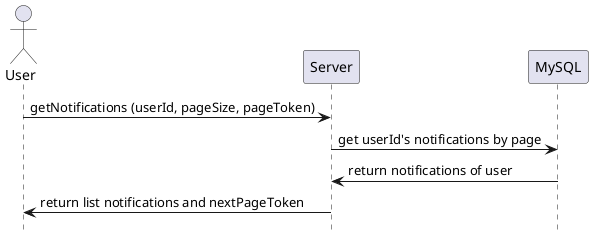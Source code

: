 @startuml view-notifications
hide footbox
actor "User"
"User" -> "Server": getNotifications (userId, pageSize, pageToken)
"Server" -> "MySQL": get userId's notifications by page
"MySQL" -> "Server": return notifications of user
"Server" -> "User": return list notifications and nextPageToken
@enduml